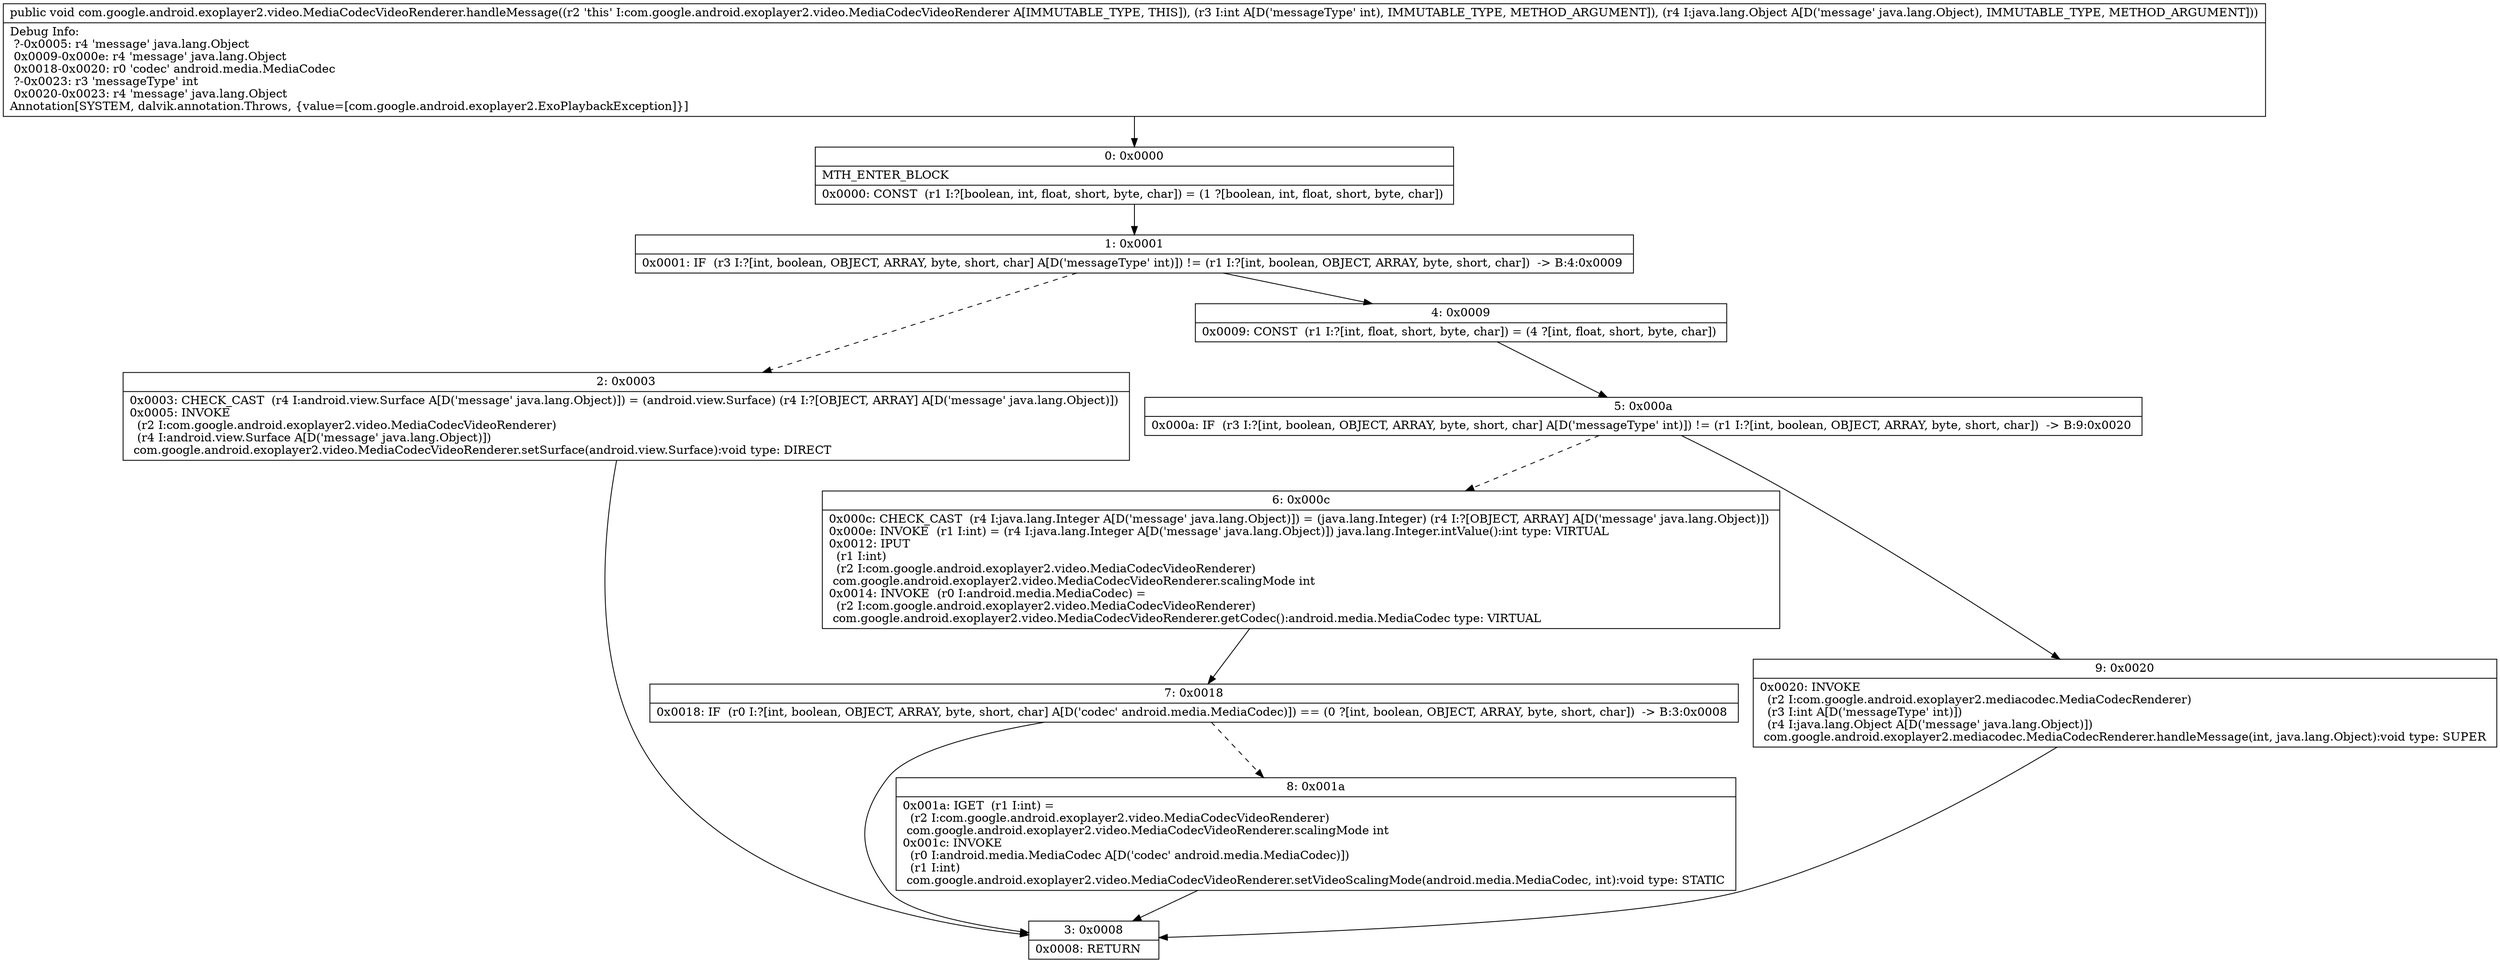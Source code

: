 digraph "CFG forcom.google.android.exoplayer2.video.MediaCodecVideoRenderer.handleMessage(ILjava\/lang\/Object;)V" {
Node_0 [shape=record,label="{0\:\ 0x0000|MTH_ENTER_BLOCK\l|0x0000: CONST  (r1 I:?[boolean, int, float, short, byte, char]) = (1 ?[boolean, int, float, short, byte, char]) \l}"];
Node_1 [shape=record,label="{1\:\ 0x0001|0x0001: IF  (r3 I:?[int, boolean, OBJECT, ARRAY, byte, short, char] A[D('messageType' int)]) != (r1 I:?[int, boolean, OBJECT, ARRAY, byte, short, char])  \-\> B:4:0x0009 \l}"];
Node_2 [shape=record,label="{2\:\ 0x0003|0x0003: CHECK_CAST  (r4 I:android.view.Surface A[D('message' java.lang.Object)]) = (android.view.Surface) (r4 I:?[OBJECT, ARRAY] A[D('message' java.lang.Object)]) \l0x0005: INVOKE  \l  (r2 I:com.google.android.exoplayer2.video.MediaCodecVideoRenderer)\l  (r4 I:android.view.Surface A[D('message' java.lang.Object)])\l com.google.android.exoplayer2.video.MediaCodecVideoRenderer.setSurface(android.view.Surface):void type: DIRECT \l}"];
Node_3 [shape=record,label="{3\:\ 0x0008|0x0008: RETURN   \l}"];
Node_4 [shape=record,label="{4\:\ 0x0009|0x0009: CONST  (r1 I:?[int, float, short, byte, char]) = (4 ?[int, float, short, byte, char]) \l}"];
Node_5 [shape=record,label="{5\:\ 0x000a|0x000a: IF  (r3 I:?[int, boolean, OBJECT, ARRAY, byte, short, char] A[D('messageType' int)]) != (r1 I:?[int, boolean, OBJECT, ARRAY, byte, short, char])  \-\> B:9:0x0020 \l}"];
Node_6 [shape=record,label="{6\:\ 0x000c|0x000c: CHECK_CAST  (r4 I:java.lang.Integer A[D('message' java.lang.Object)]) = (java.lang.Integer) (r4 I:?[OBJECT, ARRAY] A[D('message' java.lang.Object)]) \l0x000e: INVOKE  (r1 I:int) = (r4 I:java.lang.Integer A[D('message' java.lang.Object)]) java.lang.Integer.intValue():int type: VIRTUAL \l0x0012: IPUT  \l  (r1 I:int)\l  (r2 I:com.google.android.exoplayer2.video.MediaCodecVideoRenderer)\l com.google.android.exoplayer2.video.MediaCodecVideoRenderer.scalingMode int \l0x0014: INVOKE  (r0 I:android.media.MediaCodec) = \l  (r2 I:com.google.android.exoplayer2.video.MediaCodecVideoRenderer)\l com.google.android.exoplayer2.video.MediaCodecVideoRenderer.getCodec():android.media.MediaCodec type: VIRTUAL \l}"];
Node_7 [shape=record,label="{7\:\ 0x0018|0x0018: IF  (r0 I:?[int, boolean, OBJECT, ARRAY, byte, short, char] A[D('codec' android.media.MediaCodec)]) == (0 ?[int, boolean, OBJECT, ARRAY, byte, short, char])  \-\> B:3:0x0008 \l}"];
Node_8 [shape=record,label="{8\:\ 0x001a|0x001a: IGET  (r1 I:int) = \l  (r2 I:com.google.android.exoplayer2.video.MediaCodecVideoRenderer)\l com.google.android.exoplayer2.video.MediaCodecVideoRenderer.scalingMode int \l0x001c: INVOKE  \l  (r0 I:android.media.MediaCodec A[D('codec' android.media.MediaCodec)])\l  (r1 I:int)\l com.google.android.exoplayer2.video.MediaCodecVideoRenderer.setVideoScalingMode(android.media.MediaCodec, int):void type: STATIC \l}"];
Node_9 [shape=record,label="{9\:\ 0x0020|0x0020: INVOKE  \l  (r2 I:com.google.android.exoplayer2.mediacodec.MediaCodecRenderer)\l  (r3 I:int A[D('messageType' int)])\l  (r4 I:java.lang.Object A[D('message' java.lang.Object)])\l com.google.android.exoplayer2.mediacodec.MediaCodecRenderer.handleMessage(int, java.lang.Object):void type: SUPER \l}"];
MethodNode[shape=record,label="{public void com.google.android.exoplayer2.video.MediaCodecVideoRenderer.handleMessage((r2 'this' I:com.google.android.exoplayer2.video.MediaCodecVideoRenderer A[IMMUTABLE_TYPE, THIS]), (r3 I:int A[D('messageType' int), IMMUTABLE_TYPE, METHOD_ARGUMENT]), (r4 I:java.lang.Object A[D('message' java.lang.Object), IMMUTABLE_TYPE, METHOD_ARGUMENT]))  | Debug Info:\l  ?\-0x0005: r4 'message' java.lang.Object\l  0x0009\-0x000e: r4 'message' java.lang.Object\l  0x0018\-0x0020: r0 'codec' android.media.MediaCodec\l  ?\-0x0023: r3 'messageType' int\l  0x0020\-0x0023: r4 'message' java.lang.Object\lAnnotation[SYSTEM, dalvik.annotation.Throws, \{value=[com.google.android.exoplayer2.ExoPlaybackException]\}]\l}"];
MethodNode -> Node_0;
Node_0 -> Node_1;
Node_1 -> Node_2[style=dashed];
Node_1 -> Node_4;
Node_2 -> Node_3;
Node_4 -> Node_5;
Node_5 -> Node_6[style=dashed];
Node_5 -> Node_9;
Node_6 -> Node_7;
Node_7 -> Node_3;
Node_7 -> Node_8[style=dashed];
Node_8 -> Node_3;
Node_9 -> Node_3;
}

